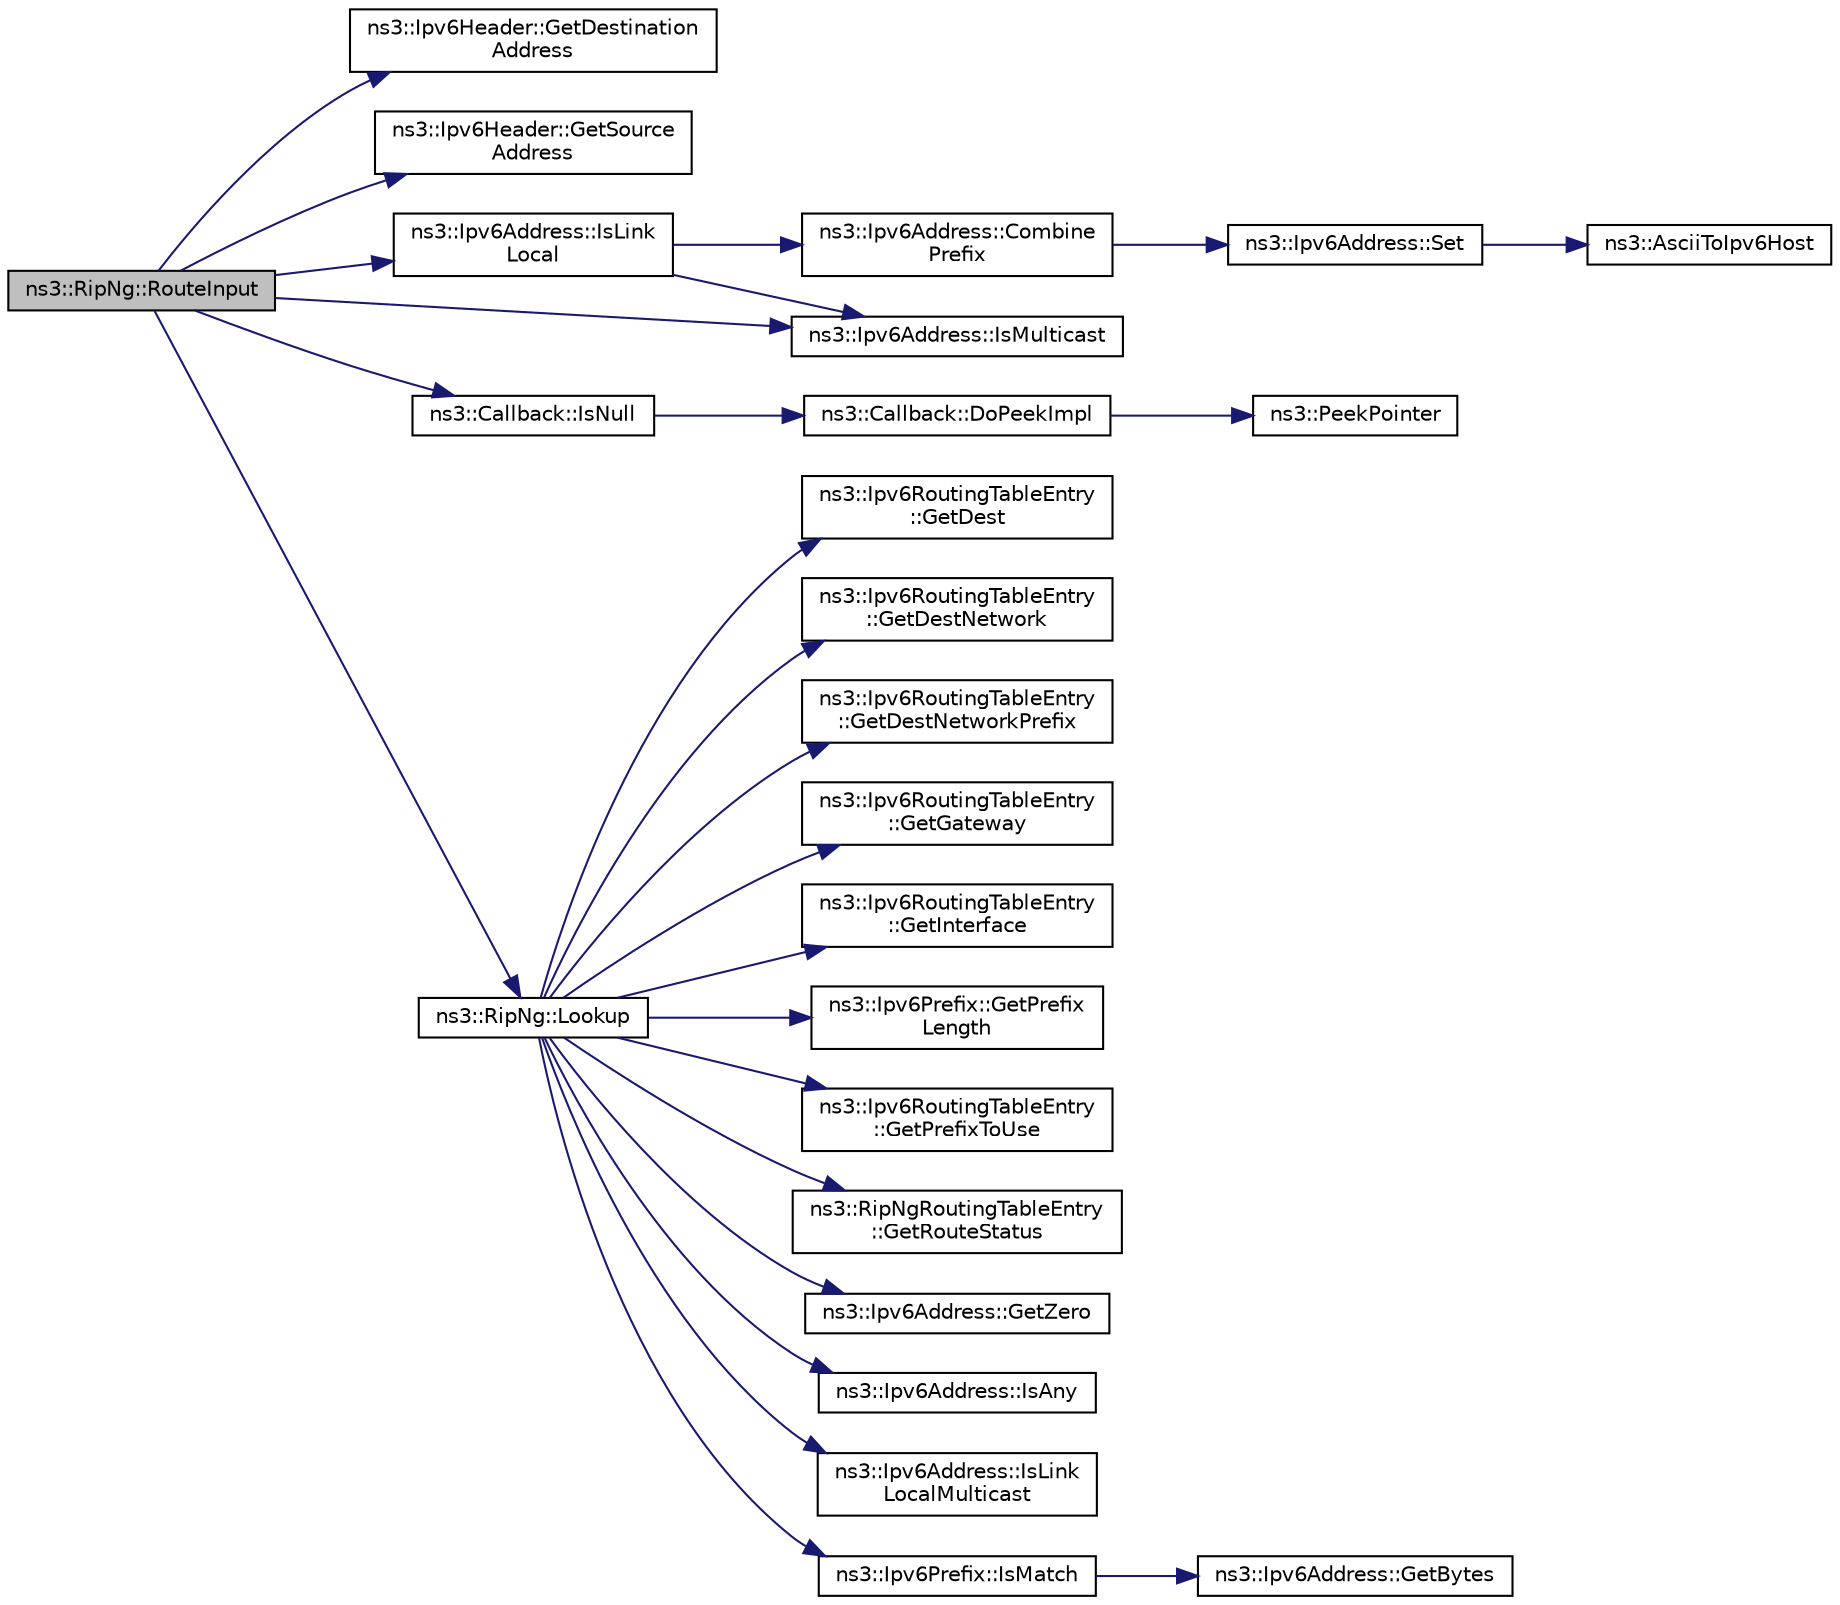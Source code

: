 digraph "ns3::RipNg::RouteInput"
{
 // LATEX_PDF_SIZE
  edge [fontname="Helvetica",fontsize="10",labelfontname="Helvetica",labelfontsize="10"];
  node [fontname="Helvetica",fontsize="10",shape=record];
  rankdir="LR";
  Node1 [label="ns3::RipNg::RouteInput",height=0.2,width=0.4,color="black", fillcolor="grey75", style="filled", fontcolor="black",tooltip="Route an input packet (to be forwarded or locally delivered)"];
  Node1 -> Node2 [color="midnightblue",fontsize="10",style="solid",fontname="Helvetica"];
  Node2 [label="ns3::Ipv6Header::GetDestination\lAddress",height=0.2,width=0.4,color="black", fillcolor="white", style="filled",URL="$classns3_1_1_ipv6_header.html#a6f1681b5e31c57029b95255dc7553cb5",tooltip="Get the \"Destination address\" field."];
  Node1 -> Node3 [color="midnightblue",fontsize="10",style="solid",fontname="Helvetica"];
  Node3 [label="ns3::Ipv6Header::GetSource\lAddress",height=0.2,width=0.4,color="black", fillcolor="white", style="filled",URL="$classns3_1_1_ipv6_header.html#a07d13db76e48e50eb613d69ae46c2ab0",tooltip="Get the \"Source address\" field."];
  Node1 -> Node4 [color="midnightblue",fontsize="10",style="solid",fontname="Helvetica"];
  Node4 [label="ns3::Ipv6Address::IsLink\lLocal",height=0.2,width=0.4,color="black", fillcolor="white", style="filled",URL="$classns3_1_1_ipv6_address.html#a0b549807a9ad8389c7cc82b762b7c1f1",tooltip="If the IPv6 address is a link-local address (fe80::/64)."];
  Node4 -> Node5 [color="midnightblue",fontsize="10",style="solid",fontname="Helvetica"];
  Node5 [label="ns3::Ipv6Address::Combine\lPrefix",height=0.2,width=0.4,color="black", fillcolor="white", style="filled",URL="$classns3_1_1_ipv6_address.html#a3279a6dcdad36e8791f172daaa7be533",tooltip="Combine this address with a prefix."];
  Node5 -> Node6 [color="midnightblue",fontsize="10",style="solid",fontname="Helvetica"];
  Node6 [label="ns3::Ipv6Address::Set",height=0.2,width=0.4,color="black", fillcolor="white", style="filled",URL="$classns3_1_1_ipv6_address.html#aa5566a72cd0db41ef149a444977b6d7f",tooltip="Sets an Ipv6Address by parsing the input C-string."];
  Node6 -> Node7 [color="midnightblue",fontsize="10",style="solid",fontname="Helvetica"];
  Node7 [label="ns3::AsciiToIpv6Host",height=0.2,width=0.4,color="black", fillcolor="white", style="filled",URL="$namespacens3.html#aba8266b47e04689cbaa4d1c34e68fedf",tooltip="Convert an IPv6 C-string into a 128-bit representation."];
  Node4 -> Node8 [color="midnightblue",fontsize="10",style="solid",fontname="Helvetica"];
  Node8 [label="ns3::Ipv6Address::IsMulticast",height=0.2,width=0.4,color="black", fillcolor="white", style="filled",URL="$classns3_1_1_ipv6_address.html#a68f522d40b6db6d383848ea90bc47dd0",tooltip="If the IPv6 address is multicast (ff00::/8)."];
  Node1 -> Node8 [color="midnightblue",fontsize="10",style="solid",fontname="Helvetica"];
  Node1 -> Node9 [color="midnightblue",fontsize="10",style="solid",fontname="Helvetica"];
  Node9 [label="ns3::Callback::IsNull",height=0.2,width=0.4,color="black", fillcolor="white", style="filled",URL="$classns3_1_1_callback.html#a42eb007ca42c35b96daa497d6d42d5f2",tooltip="Check for null implementation."];
  Node9 -> Node10 [color="midnightblue",fontsize="10",style="solid",fontname="Helvetica"];
  Node10 [label="ns3::Callback::DoPeekImpl",height=0.2,width=0.4,color="black", fillcolor="white", style="filled",URL="$classns3_1_1_callback.html#a82de10d58e899c61aec3867f9b1f2f33",tooltip=" "];
  Node10 -> Node11 [color="midnightblue",fontsize="10",style="solid",fontname="Helvetica"];
  Node11 [label="ns3::PeekPointer",height=0.2,width=0.4,color="black", fillcolor="white", style="filled",URL="$namespacens3.html#af2a7557fe9afdd98d8f6f8f6e412cf5a",tooltip=" "];
  Node1 -> Node12 [color="midnightblue",fontsize="10",style="solid",fontname="Helvetica"];
  Node12 [label="ns3::RipNg::Lookup",height=0.2,width=0.4,color="black", fillcolor="white", style="filled",URL="$classns3_1_1_rip_ng.html#ac008f65e3fe915230191cb1099890489",tooltip="Lookup in the forwarding table for destination."];
  Node12 -> Node13 [color="midnightblue",fontsize="10",style="solid",fontname="Helvetica"];
  Node13 [label="ns3::Ipv6RoutingTableEntry\l::GetDest",height=0.2,width=0.4,color="black", fillcolor="white", style="filled",URL="$classns3_1_1_ipv6_routing_table_entry.html#a36880347d8e4bd8af3479ad066c1257e",tooltip="Get the destination."];
  Node12 -> Node14 [color="midnightblue",fontsize="10",style="solid",fontname="Helvetica"];
  Node14 [label="ns3::Ipv6RoutingTableEntry\l::GetDestNetwork",height=0.2,width=0.4,color="black", fillcolor="white", style="filled",URL="$classns3_1_1_ipv6_routing_table_entry.html#a384c99e8a22b96043c283e2ab2b2d581",tooltip="Get the destination network."];
  Node12 -> Node15 [color="midnightblue",fontsize="10",style="solid",fontname="Helvetica"];
  Node15 [label="ns3::Ipv6RoutingTableEntry\l::GetDestNetworkPrefix",height=0.2,width=0.4,color="black", fillcolor="white", style="filled",URL="$classns3_1_1_ipv6_routing_table_entry.html#ab940ecc56f9f2bff2e3beee67d07c437",tooltip="Get the destination prefix."];
  Node12 -> Node16 [color="midnightblue",fontsize="10",style="solid",fontname="Helvetica"];
  Node16 [label="ns3::Ipv6RoutingTableEntry\l::GetGateway",height=0.2,width=0.4,color="black", fillcolor="white", style="filled",URL="$classns3_1_1_ipv6_routing_table_entry.html#ae74492c81400ecaab5c5714f17a44787",tooltip="Get the gateway."];
  Node12 -> Node17 [color="midnightblue",fontsize="10",style="solid",fontname="Helvetica"];
  Node17 [label="ns3::Ipv6RoutingTableEntry\l::GetInterface",height=0.2,width=0.4,color="black", fillcolor="white", style="filled",URL="$classns3_1_1_ipv6_routing_table_entry.html#aa1bdf7aff35f5e33f13c87c18f70a914",tooltip="Get the interface index."];
  Node12 -> Node18 [color="midnightblue",fontsize="10",style="solid",fontname="Helvetica"];
  Node18 [label="ns3::Ipv6Prefix::GetPrefix\lLength",height=0.2,width=0.4,color="black", fillcolor="white", style="filled",URL="$classns3_1_1_ipv6_prefix.html#a8f92dfe3c7ff5c75cb3ff9442fc68644",tooltip="Get prefix length."];
  Node12 -> Node19 [color="midnightblue",fontsize="10",style="solid",fontname="Helvetica"];
  Node19 [label="ns3::Ipv6RoutingTableEntry\l::GetPrefixToUse",height=0.2,width=0.4,color="black", fillcolor="white", style="filled",URL="$classns3_1_1_ipv6_routing_table_entry.html#a4ef0a46c4037f076b13e633f306f13c8",tooltip="Get the prefix to use (for multihomed link)."];
  Node12 -> Node20 [color="midnightblue",fontsize="10",style="solid",fontname="Helvetica"];
  Node20 [label="ns3::RipNgRoutingTableEntry\l::GetRouteStatus",height=0.2,width=0.4,color="black", fillcolor="white", style="filled",URL="$classns3_1_1_rip_ng_routing_table_entry.html#a09b9a508393d684e15167cc3eed2eafe",tooltip="Get the route status."];
  Node12 -> Node21 [color="midnightblue",fontsize="10",style="solid",fontname="Helvetica"];
  Node21 [label="ns3::Ipv6Address::GetZero",height=0.2,width=0.4,color="black", fillcolor="white", style="filled",URL="$classns3_1_1_ipv6_address.html#a63a34bdb1505e05fbdd07d316d0bd7e6",tooltip="Get the 0 (::) Ipv6Address."];
  Node12 -> Node22 [color="midnightblue",fontsize="10",style="solid",fontname="Helvetica"];
  Node22 [label="ns3::Ipv6Address::IsAny",height=0.2,width=0.4,color="black", fillcolor="white", style="filled",URL="$classns3_1_1_ipv6_address.html#aaacafa8d26946a16a5688777b696277a",tooltip="If the IPv6 address is the \"Any\" address."];
  Node12 -> Node23 [color="midnightblue",fontsize="10",style="solid",fontname="Helvetica"];
  Node23 [label="ns3::Ipv6Address::IsLink\lLocalMulticast",height=0.2,width=0.4,color="black", fillcolor="white", style="filled",URL="$classns3_1_1_ipv6_address.html#a54266c3c20bc87c52b507f1e3cf04e21",tooltip="If the IPv6 address is link-local multicast (ff02::/16)."];
  Node12 -> Node24 [color="midnightblue",fontsize="10",style="solid",fontname="Helvetica"];
  Node24 [label="ns3::Ipv6Prefix::IsMatch",height=0.2,width=0.4,color="black", fillcolor="white", style="filled",URL="$classns3_1_1_ipv6_prefix.html#abd799c16a73b03020fd54da220af326e",tooltip="If the Address match the type."];
  Node24 -> Node25 [color="midnightblue",fontsize="10",style="solid",fontname="Helvetica"];
  Node25 [label="ns3::Ipv6Address::GetBytes",height=0.2,width=0.4,color="black", fillcolor="white", style="filled",URL="$classns3_1_1_ipv6_address.html#a7090d589a1640660510753153692a5e1",tooltip="Get the bytes corresponding to the address."];
}
